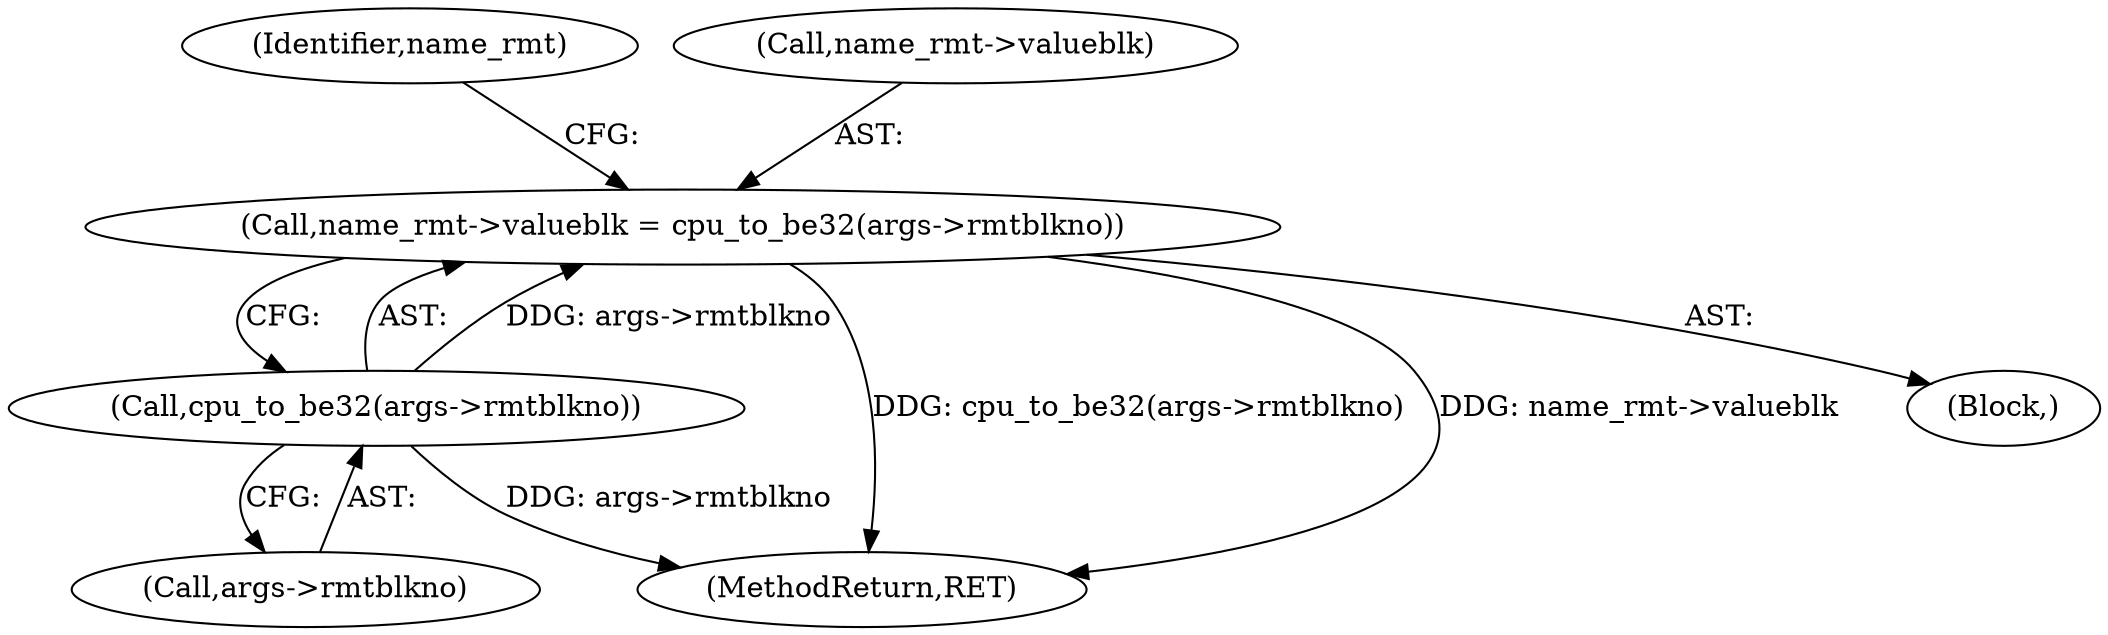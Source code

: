 digraph "0_linux_8275cdd0e7ac550dcce2b3ef6d2fb3b808c1ae59_3@pointer" {
"1000281" [label="(Call,name_rmt->valueblk = cpu_to_be32(args->rmtblkno))"];
"1000285" [label="(Call,cpu_to_be32(args->rmtblkno))"];
"1000281" [label="(Call,name_rmt->valueblk = cpu_to_be32(args->rmtblkno))"];
"1000286" [label="(Call,args->rmtblkno)"];
"1000317" [label="(MethodReturn,RET)"];
"1000265" [label="(Block,)"];
"1000285" [label="(Call,cpu_to_be32(args->rmtblkno))"];
"1000291" [label="(Identifier,name_rmt)"];
"1000282" [label="(Call,name_rmt->valueblk)"];
"1000281" -> "1000265"  [label="AST: "];
"1000281" -> "1000285"  [label="CFG: "];
"1000282" -> "1000281"  [label="AST: "];
"1000285" -> "1000281"  [label="AST: "];
"1000291" -> "1000281"  [label="CFG: "];
"1000281" -> "1000317"  [label="DDG: cpu_to_be32(args->rmtblkno)"];
"1000281" -> "1000317"  [label="DDG: name_rmt->valueblk"];
"1000285" -> "1000281"  [label="DDG: args->rmtblkno"];
"1000285" -> "1000286"  [label="CFG: "];
"1000286" -> "1000285"  [label="AST: "];
"1000285" -> "1000317"  [label="DDG: args->rmtblkno"];
}
